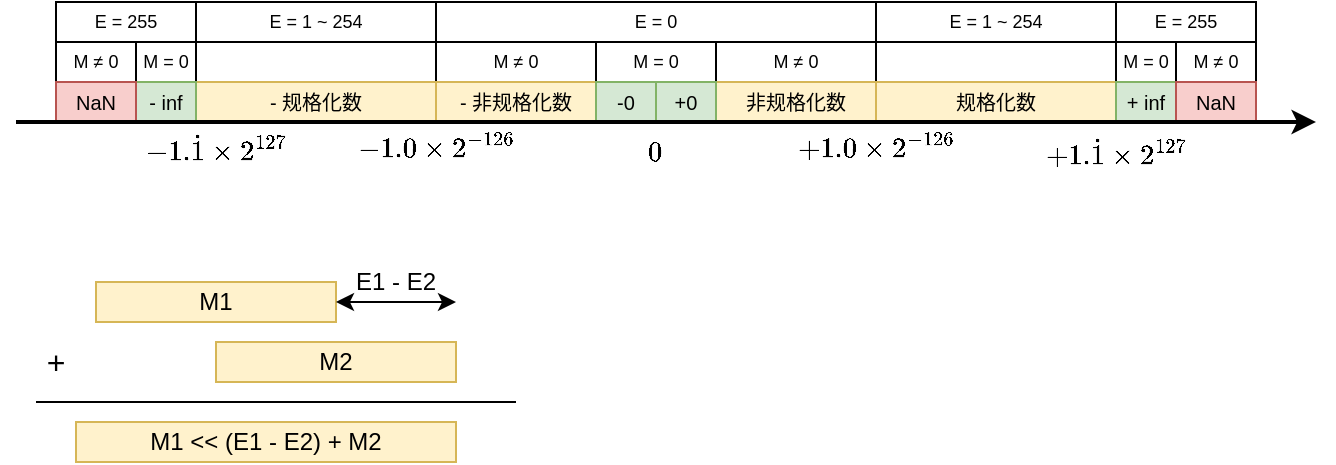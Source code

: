 <mxfile version="24.4.10" type="github">
  <diagram name="第 1 页" id="LwP4LTS7k0_5lWOcU9k6">
    <mxGraphModel dx="1181" dy="635" grid="1" gridSize="10" guides="1" tooltips="1" connect="1" arrows="1" fold="1" page="1" pageScale="1" pageWidth="1000" pageHeight="1000" math="1" shadow="0">
      <root>
        <mxCell id="0" />
        <mxCell id="1" parent="0" />
        <mxCell id="TrSyxSCE9ZPCGEtIvVf1-12" value="$$0$$" style="text;html=1;align=center;verticalAlign=middle;whiteSpace=wrap;rounded=0;" vertex="1" parent="1">
          <mxGeometry x="360" y="95" width="60" height="20" as="geometry" />
        </mxCell>
        <mxCell id="TrSyxSCE9ZPCGEtIvVf1-15" value="$$-1.0 \times 2^{-126}$$" style="text;html=1;align=center;verticalAlign=middle;whiteSpace=wrap;rounded=0;" vertex="1" parent="1">
          <mxGeometry x="250" y="90" width="60" height="25" as="geometry" />
        </mxCell>
        <mxCell id="TrSyxSCE9ZPCGEtIvVf1-16" value="$$+1.0 \times 2^{-126}$$" style="text;html=1;align=center;verticalAlign=middle;whiteSpace=wrap;rounded=0;" vertex="1" parent="1">
          <mxGeometry x="470" y="90" width="60" height="25" as="geometry" />
        </mxCell>
        <mxCell id="TrSyxSCE9ZPCGEtIvVf1-17" value="$$-1.\dot{1} \times 2^{127}$$" style="text;html=1;align=center;verticalAlign=middle;whiteSpace=wrap;rounded=0;" vertex="1" parent="1">
          <mxGeometry x="140" y="90" width="60" height="25" as="geometry" />
        </mxCell>
        <mxCell id="TrSyxSCE9ZPCGEtIvVf1-18" value="$$+1.\dot{1} \times 2^{127}$$" style="text;html=1;align=center;verticalAlign=middle;whiteSpace=wrap;rounded=0;" vertex="1" parent="1">
          <mxGeometry x="590" y="92.5" width="60" height="25" as="geometry" />
        </mxCell>
        <mxCell id="TrSyxSCE9ZPCGEtIvVf1-20" value="M1" style="rounded=0;whiteSpace=wrap;html=1;fillColor=#fff2cc;strokeColor=#d6b656;" vertex="1" parent="1">
          <mxGeometry x="110" y="170" width="120" height="20" as="geometry" />
        </mxCell>
        <mxCell id="TrSyxSCE9ZPCGEtIvVf1-21" value="M2" style="rounded=0;whiteSpace=wrap;html=1;fillColor=#fff2cc;strokeColor=#d6b656;" vertex="1" parent="1">
          <mxGeometry x="170" y="200" width="120" height="20" as="geometry" />
        </mxCell>
        <mxCell id="TrSyxSCE9ZPCGEtIvVf1-22" value="M1 &amp;lt;&amp;lt; (E1 - E2) + M2" style="rounded=0;whiteSpace=wrap;html=1;fillColor=#fff2cc;strokeColor=#d6b656;" vertex="1" parent="1">
          <mxGeometry x="100" y="240" width="190" height="20" as="geometry" />
        </mxCell>
        <mxCell id="TrSyxSCE9ZPCGEtIvVf1-23" value="" style="endArrow=classic;startArrow=classic;html=1;rounded=0;exitX=1;exitY=0.5;exitDx=0;exitDy=0;" edge="1" parent="1" source="TrSyxSCE9ZPCGEtIvVf1-20">
          <mxGeometry width="50" height="50" relative="1" as="geometry">
            <mxPoint x="480" y="350" as="sourcePoint" />
            <mxPoint x="290" y="180" as="targetPoint" />
          </mxGeometry>
        </mxCell>
        <mxCell id="TrSyxSCE9ZPCGEtIvVf1-24" value="E1 - E2" style="text;html=1;align=center;verticalAlign=middle;whiteSpace=wrap;rounded=0;" vertex="1" parent="1">
          <mxGeometry x="230" y="160" width="60" height="20" as="geometry" />
        </mxCell>
        <mxCell id="TrSyxSCE9ZPCGEtIvVf1-25" value="" style="endArrow=none;html=1;rounded=0;" edge="1" parent="1">
          <mxGeometry width="50" height="50" relative="1" as="geometry">
            <mxPoint x="80" y="230" as="sourcePoint" />
            <mxPoint x="320" y="230" as="targetPoint" />
          </mxGeometry>
        </mxCell>
        <mxCell id="TrSyxSCE9ZPCGEtIvVf1-26" value="+" style="text;html=1;align=center;verticalAlign=middle;whiteSpace=wrap;rounded=0;fontSize=16;" vertex="1" parent="1">
          <mxGeometry x="80" y="195" width="20" height="30" as="geometry" />
        </mxCell>
        <mxCell id="TrSyxSCE9ZPCGEtIvVf1-33" value="E = 0" style="rounded=0;whiteSpace=wrap;html=1;fontSize=9;" vertex="1" parent="1">
          <mxGeometry x="280" y="30" width="220" height="20" as="geometry" />
        </mxCell>
        <mxCell id="TrSyxSCE9ZPCGEtIvVf1-34" value="E = 1 ~ 254" style="rounded=0;whiteSpace=wrap;html=1;fontSize=9;" vertex="1" parent="1">
          <mxGeometry x="500" y="30" width="120" height="20" as="geometry" />
        </mxCell>
        <mxCell id="TrSyxSCE9ZPCGEtIvVf1-35" value="E = 255" style="rounded=0;whiteSpace=wrap;html=1;fontSize=9;" vertex="1" parent="1">
          <mxGeometry x="620" y="30" width="70" height="20" as="geometry" />
        </mxCell>
        <mxCell id="TrSyxSCE9ZPCGEtIvVf1-36" value="E = 1 ~ 254" style="rounded=0;whiteSpace=wrap;html=1;fontSize=9;" vertex="1" parent="1">
          <mxGeometry x="160" y="30" width="120" height="20" as="geometry" />
        </mxCell>
        <mxCell id="TrSyxSCE9ZPCGEtIvVf1-37" value="E = 255" style="rounded=0;whiteSpace=wrap;html=1;fontSize=9;" vertex="1" parent="1">
          <mxGeometry x="90" y="30" width="70" height="20" as="geometry" />
        </mxCell>
        <mxCell id="TrSyxSCE9ZPCGEtIvVf1-38" value="M ≠ 0" style="rounded=0;whiteSpace=wrap;html=1;fontSize=9;" vertex="1" parent="1">
          <mxGeometry x="650" y="50" width="40" height="20" as="geometry" />
        </mxCell>
        <mxCell id="TrSyxSCE9ZPCGEtIvVf1-39" value="M = 0" style="rounded=0;whiteSpace=wrap;html=1;fontSize=9;" vertex="1" parent="1">
          <mxGeometry x="620" y="50" width="30" height="20" as="geometry" />
        </mxCell>
        <mxCell id="TrSyxSCE9ZPCGEtIvVf1-40" value="M ≠ 0" style="rounded=0;whiteSpace=wrap;html=1;fontSize=9;" vertex="1" parent="1">
          <mxGeometry x="90" y="50" width="40" height="20" as="geometry" />
        </mxCell>
        <mxCell id="TrSyxSCE9ZPCGEtIvVf1-41" value="M = 0" style="rounded=0;whiteSpace=wrap;html=1;fontSize=9;" vertex="1" parent="1">
          <mxGeometry x="130" y="50" width="30" height="20" as="geometry" />
        </mxCell>
        <mxCell id="TrSyxSCE9ZPCGEtIvVf1-43" value="M = 0" style="rounded=0;whiteSpace=wrap;html=1;fontSize=9;" vertex="1" parent="1">
          <mxGeometry x="360" y="50" width="60" height="20" as="geometry" />
        </mxCell>
        <mxCell id="TrSyxSCE9ZPCGEtIvVf1-44" value="M ≠ 0" style="rounded=0;whiteSpace=wrap;html=1;fontSize=9;" vertex="1" parent="1">
          <mxGeometry x="280" y="50" width="80" height="20" as="geometry" />
        </mxCell>
        <mxCell id="TrSyxSCE9ZPCGEtIvVf1-45" value="M ≠ 0" style="rounded=0;whiteSpace=wrap;html=1;fontSize=9;" vertex="1" parent="1">
          <mxGeometry x="420" y="50" width="80" height="20" as="geometry" />
        </mxCell>
        <mxCell id="TrSyxSCE9ZPCGEtIvVf1-2" value="- 非规格化数" style="rounded=0;whiteSpace=wrap;html=1;fillColor=#fff2cc;strokeColor=#d6b656;fontSize=10;" vertex="1" parent="1">
          <mxGeometry x="280" y="70" width="80" height="20" as="geometry" />
        </mxCell>
        <mxCell id="TrSyxSCE9ZPCGEtIvVf1-3" value="- 规格化数" style="rounded=0;whiteSpace=wrap;html=1;fillColor=#fff2cc;strokeColor=#d6b656;fontSize=10;" vertex="1" parent="1">
          <mxGeometry x="160" y="70" width="120" height="20" as="geometry" />
        </mxCell>
        <mxCell id="TrSyxSCE9ZPCGEtIvVf1-4" value="- inf" style="rounded=0;whiteSpace=wrap;html=1;fillColor=#d5e8d4;strokeColor=#82b366;fontSize=10;" vertex="1" parent="1">
          <mxGeometry x="130" y="70" width="30" height="20" as="geometry" />
        </mxCell>
        <mxCell id="TrSyxSCE9ZPCGEtIvVf1-5" value="NaN" style="rounded=0;whiteSpace=wrap;html=1;fillColor=#f8cecc;strokeColor=#b85450;fontSize=10;" vertex="1" parent="1">
          <mxGeometry x="90" y="70" width="40" height="20" as="geometry" />
        </mxCell>
        <mxCell id="TrSyxSCE9ZPCGEtIvVf1-6" value="非规格化数" style="rounded=0;whiteSpace=wrap;html=1;fillColor=#fff2cc;strokeColor=#d6b656;fontSize=10;" vertex="1" parent="1">
          <mxGeometry x="420" y="70" width="80" height="20" as="geometry" />
        </mxCell>
        <mxCell id="TrSyxSCE9ZPCGEtIvVf1-7" value="-0" style="rounded=0;whiteSpace=wrap;html=1;fillColor=#d5e8d4;strokeColor=#82b366;fontSize=10;" vertex="1" parent="1">
          <mxGeometry x="360" y="70" width="30" height="20" as="geometry" />
        </mxCell>
        <mxCell id="TrSyxSCE9ZPCGEtIvVf1-8" value="+0" style="rounded=0;whiteSpace=wrap;html=1;fillColor=#d5e8d4;strokeColor=#82b366;fontSize=10;" vertex="1" parent="1">
          <mxGeometry x="390" y="70" width="30" height="20" as="geometry" />
        </mxCell>
        <mxCell id="TrSyxSCE9ZPCGEtIvVf1-9" value="规格化数" style="rounded=0;whiteSpace=wrap;html=1;fillColor=#fff2cc;strokeColor=#d6b656;fontSize=10;" vertex="1" parent="1">
          <mxGeometry x="500" y="70" width="120" height="20" as="geometry" />
        </mxCell>
        <mxCell id="TrSyxSCE9ZPCGEtIvVf1-10" value="+ inf" style="rounded=0;whiteSpace=wrap;html=1;fillColor=#d5e8d4;strokeColor=#82b366;fontSize=10;" vertex="1" parent="1">
          <mxGeometry x="620" y="70" width="30" height="20" as="geometry" />
        </mxCell>
        <mxCell id="TrSyxSCE9ZPCGEtIvVf1-11" value="NaN" style="rounded=0;whiteSpace=wrap;html=1;fillColor=#f8cecc;strokeColor=#b85450;fontSize=10;" vertex="1" parent="1">
          <mxGeometry x="650" y="70" width="40" height="20" as="geometry" />
        </mxCell>
        <mxCell id="TrSyxSCE9ZPCGEtIvVf1-19" value="" style="endArrow=classic;html=1;rounded=0;strokeWidth=2;" edge="1" parent="1">
          <mxGeometry width="50" height="50" relative="1" as="geometry">
            <mxPoint x="70" y="90" as="sourcePoint" />
            <mxPoint x="720" y="90" as="targetPoint" />
          </mxGeometry>
        </mxCell>
      </root>
    </mxGraphModel>
  </diagram>
</mxfile>
